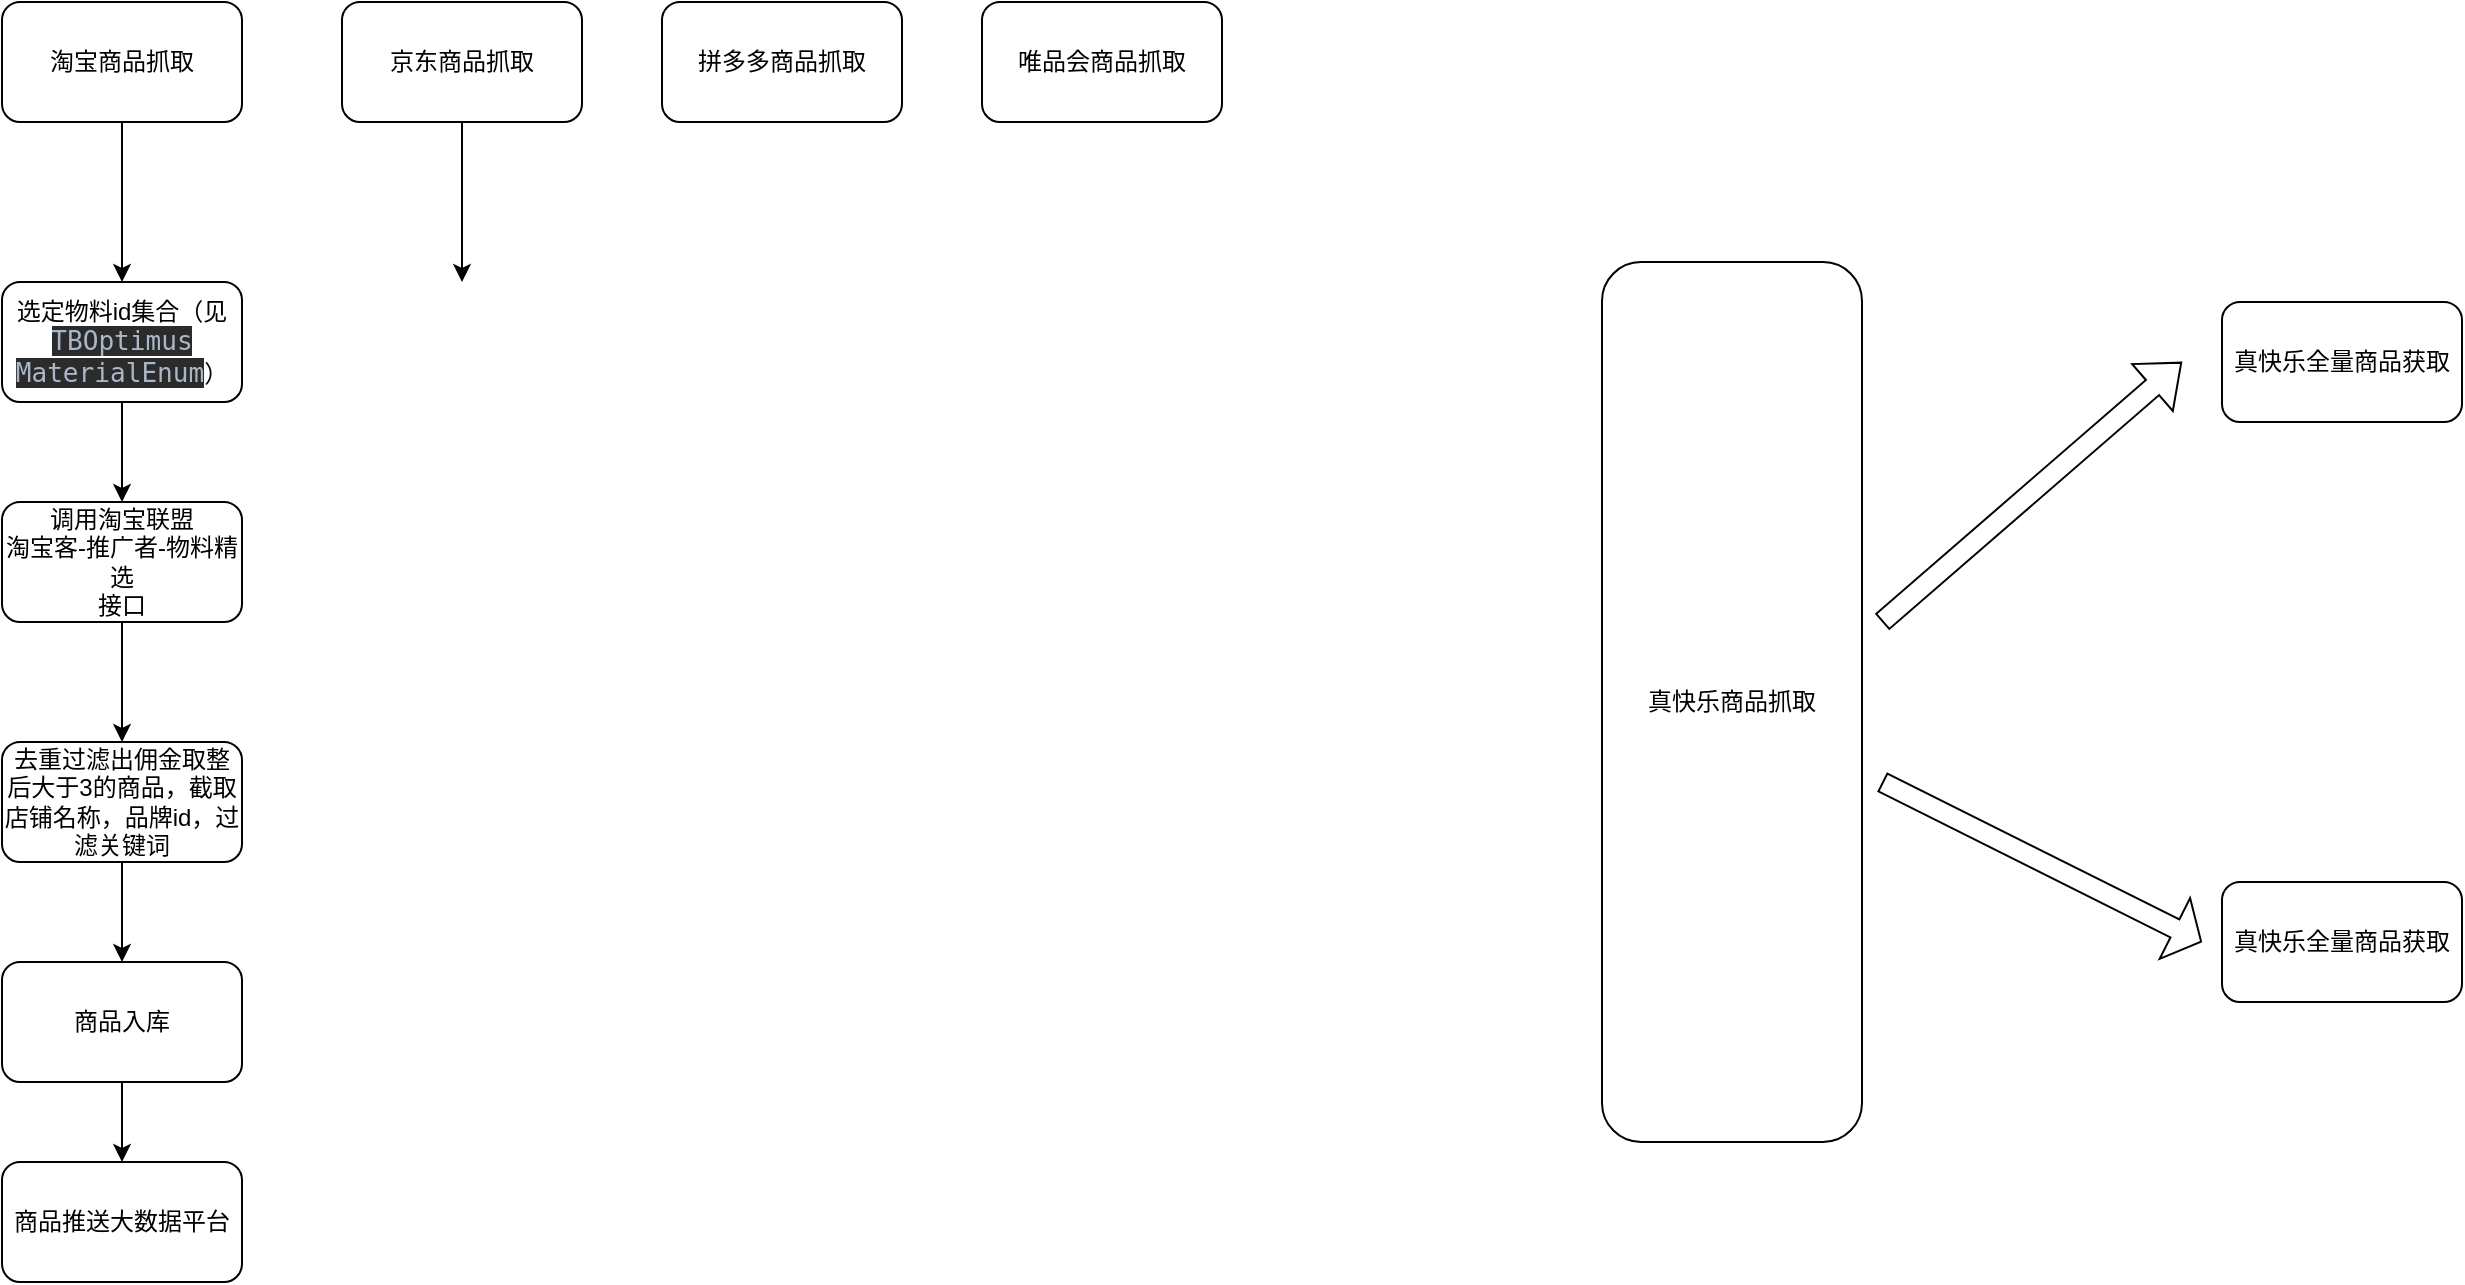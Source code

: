 <mxfile version="15.9.1" type="github" pages="2">
  <diagram id="C5RBs43oDa-KdzZeNtuy" name="商品抓取">
    <mxGraphModel dx="1422" dy="786" grid="1" gridSize="10" guides="1" tooltips="1" connect="1" arrows="1" fold="1" page="1" pageScale="1" pageWidth="827" pageHeight="1169" math="0" shadow="0">
      <root>
        <mxCell id="WIyWlLk6GJQsqaUBKTNV-0" />
        <mxCell id="WIyWlLk6GJQsqaUBKTNV-1" parent="WIyWlLk6GJQsqaUBKTNV-0" />
        <mxCell id="IABQJey5qq3ElZN-6oPW-0" style="edgeStyle=orthogonalEdgeStyle;rounded=0;orthogonalLoop=1;jettySize=auto;html=1;" edge="1" parent="WIyWlLk6GJQsqaUBKTNV-1" source="WevQeYLsIR4LOhcP6_Fc-0">
          <mxGeometry relative="1" as="geometry">
            <mxPoint x="110" y="210" as="targetPoint" />
          </mxGeometry>
        </mxCell>
        <mxCell id="WevQeYLsIR4LOhcP6_Fc-0" value="淘宝商品抓取" style="rounded=1;whiteSpace=wrap;html=1;" vertex="1" parent="WIyWlLk6GJQsqaUBKTNV-1">
          <mxGeometry x="50" y="70" width="120" height="60" as="geometry" />
        </mxCell>
        <mxCell id="WevQeYLsIR4LOhcP6_Fc-1" value="真快乐商品抓取" style="rounded=1;whiteSpace=wrap;html=1;" vertex="1" parent="WIyWlLk6GJQsqaUBKTNV-1">
          <mxGeometry x="850" y="200" width="130" height="440" as="geometry" />
        </mxCell>
        <mxCell id="IABQJey5qq3ElZN-6oPW-1" style="edgeStyle=orthogonalEdgeStyle;rounded=0;orthogonalLoop=1;jettySize=auto;html=1;exitX=0.5;exitY=1;exitDx=0;exitDy=0;" edge="1" parent="WIyWlLk6GJQsqaUBKTNV-1" source="WevQeYLsIR4LOhcP6_Fc-2">
          <mxGeometry relative="1" as="geometry">
            <mxPoint x="280" y="210" as="targetPoint" />
          </mxGeometry>
        </mxCell>
        <mxCell id="WevQeYLsIR4LOhcP6_Fc-2" value="京东商品抓取" style="rounded=1;whiteSpace=wrap;html=1;" vertex="1" parent="WIyWlLk6GJQsqaUBKTNV-1">
          <mxGeometry x="220" y="70" width="120" height="60" as="geometry" />
        </mxCell>
        <mxCell id="WevQeYLsIR4LOhcP6_Fc-3" value="唯品会商品抓取" style="rounded=1;whiteSpace=wrap;html=1;" vertex="1" parent="WIyWlLk6GJQsqaUBKTNV-1">
          <mxGeometry x="540" y="70" width="120" height="60" as="geometry" />
        </mxCell>
        <mxCell id="WevQeYLsIR4LOhcP6_Fc-4" value="拼多多商品抓取" style="rounded=1;whiteSpace=wrap;html=1;" vertex="1" parent="WIyWlLk6GJQsqaUBKTNV-1">
          <mxGeometry x="380" y="70" width="120" height="60" as="geometry" />
        </mxCell>
        <mxCell id="WevQeYLsIR4LOhcP6_Fc-5" value="" style="shape=flexArrow;endArrow=classic;html=1;rounded=0;" edge="1" parent="WIyWlLk6GJQsqaUBKTNV-1">
          <mxGeometry width="50" height="50" relative="1" as="geometry">
            <mxPoint x="990" y="380" as="sourcePoint" />
            <mxPoint x="1140" y="250" as="targetPoint" />
          </mxGeometry>
        </mxCell>
        <mxCell id="WevQeYLsIR4LOhcP6_Fc-6" value="" style="shape=flexArrow;endArrow=classic;html=1;rounded=0;endWidth=23;endSize=4.55;" edge="1" parent="WIyWlLk6GJQsqaUBKTNV-1">
          <mxGeometry width="50" height="50" relative="1" as="geometry">
            <mxPoint x="990" y="460" as="sourcePoint" />
            <mxPoint x="1150" y="540" as="targetPoint" />
          </mxGeometry>
        </mxCell>
        <mxCell id="WevQeYLsIR4LOhcP6_Fc-7" value="真快乐全量商品获取" style="rounded=1;whiteSpace=wrap;html=1;" vertex="1" parent="WIyWlLk6GJQsqaUBKTNV-1">
          <mxGeometry x="1160" y="220" width="120" height="60" as="geometry" />
        </mxCell>
        <mxCell id="WevQeYLsIR4LOhcP6_Fc-8" value="真快乐全量商品获取" style="rounded=1;whiteSpace=wrap;html=1;" vertex="1" parent="WIyWlLk6GJQsqaUBKTNV-1">
          <mxGeometry x="1160" y="510" width="120" height="60" as="geometry" />
        </mxCell>
        <mxCell id="IABQJey5qq3ElZN-6oPW-5" style="edgeStyle=orthogonalEdgeStyle;rounded=0;orthogonalLoop=1;jettySize=auto;html=1;" edge="1" parent="WIyWlLk6GJQsqaUBKTNV-1" source="IABQJey5qq3ElZN-6oPW-2">
          <mxGeometry relative="1" as="geometry">
            <mxPoint x="110" y="440" as="targetPoint" />
          </mxGeometry>
        </mxCell>
        <mxCell id="IABQJey5qq3ElZN-6oPW-2" value="调用淘宝联盟&lt;br&gt;淘宝客-推广者-物料精选&lt;br&gt;接口" style="rounded=1;whiteSpace=wrap;html=1;" vertex="1" parent="WIyWlLk6GJQsqaUBKTNV-1">
          <mxGeometry x="50" y="320" width="120" height="60" as="geometry" />
        </mxCell>
        <mxCell id="IABQJey5qq3ElZN-6oPW-4" style="edgeStyle=orthogonalEdgeStyle;rounded=0;orthogonalLoop=1;jettySize=auto;html=1;exitX=0.5;exitY=1;exitDx=0;exitDy=0;entryX=0.5;entryY=0;entryDx=0;entryDy=0;" edge="1" parent="WIyWlLk6GJQsqaUBKTNV-1" source="IABQJey5qq3ElZN-6oPW-3" target="IABQJey5qq3ElZN-6oPW-2">
          <mxGeometry relative="1" as="geometry" />
        </mxCell>
        <mxCell id="IABQJey5qq3ElZN-6oPW-3" value="选定物料id集合（见&lt;span style=&quot;background-color: rgb(43 , 43 , 43) ; color: rgb(169 , 183 , 198) ; font-family: &amp;#34;jetbrains mono&amp;#34; , monospace ; font-size: 9.8pt&quot;&gt;TBOptimus&lt;br&gt;MaterialEnum&lt;/span&gt;&lt;span&gt;）&lt;/span&gt;" style="rounded=1;whiteSpace=wrap;html=1;" vertex="1" parent="WIyWlLk6GJQsqaUBKTNV-1">
          <mxGeometry x="50" y="210" width="120" height="60" as="geometry" />
        </mxCell>
        <mxCell id="IABQJey5qq3ElZN-6oPW-7" style="edgeStyle=orthogonalEdgeStyle;rounded=0;orthogonalLoop=1;jettySize=auto;html=1;" edge="1" parent="WIyWlLk6GJQsqaUBKTNV-1" source="IABQJey5qq3ElZN-6oPW-6">
          <mxGeometry relative="1" as="geometry">
            <mxPoint x="110" y="550" as="targetPoint" />
          </mxGeometry>
        </mxCell>
        <mxCell id="IABQJey5qq3ElZN-6oPW-6" value="去重过滤出佣金取整后大于3的商品，截取店铺名称，品牌id，过滤关键词" style="rounded=1;whiteSpace=wrap;html=1;" vertex="1" parent="WIyWlLk6GJQsqaUBKTNV-1">
          <mxGeometry x="50" y="440" width="120" height="60" as="geometry" />
        </mxCell>
        <mxCell id="IABQJey5qq3ElZN-6oPW-10" style="edgeStyle=orthogonalEdgeStyle;rounded=0;orthogonalLoop=1;jettySize=auto;html=1;exitX=0.5;exitY=1;exitDx=0;exitDy=0;entryX=0.5;entryY=0;entryDx=0;entryDy=0;" edge="1" parent="WIyWlLk6GJQsqaUBKTNV-1" source="IABQJey5qq3ElZN-6oPW-8" target="IABQJey5qq3ElZN-6oPW-9">
          <mxGeometry relative="1" as="geometry" />
        </mxCell>
        <mxCell id="IABQJey5qq3ElZN-6oPW-8" value="商品入库" style="rounded=1;whiteSpace=wrap;html=1;" vertex="1" parent="WIyWlLk6GJQsqaUBKTNV-1">
          <mxGeometry x="50" y="550" width="120" height="60" as="geometry" />
        </mxCell>
        <mxCell id="IABQJey5qq3ElZN-6oPW-9" value="商品推送大数据平台" style="rounded=1;whiteSpace=wrap;html=1;" vertex="1" parent="WIyWlLk6GJQsqaUBKTNV-1">
          <mxGeometry x="50" y="650" width="120" height="60" as="geometry" />
        </mxCell>
      </root>
    </mxGraphModel>
  </diagram>
  <diagram id="i6vW19DHlV3crXUVioti" name="订单同步">
    <mxGraphModel dx="1422" dy="786" grid="1" gridSize="10" guides="1" tooltips="1" connect="1" arrows="1" fold="1" page="1" pageScale="1" pageWidth="827" pageHeight="1169" math="0" shadow="0">
      <root>
        <mxCell id="MrEOR1eJBA_8X7NTVbQH-0" />
        <mxCell id="MrEOR1eJBA_8X7NTVbQH-1" parent="MrEOR1eJBA_8X7NTVbQH-0" />
      </root>
    </mxGraphModel>
  </diagram>
</mxfile>
